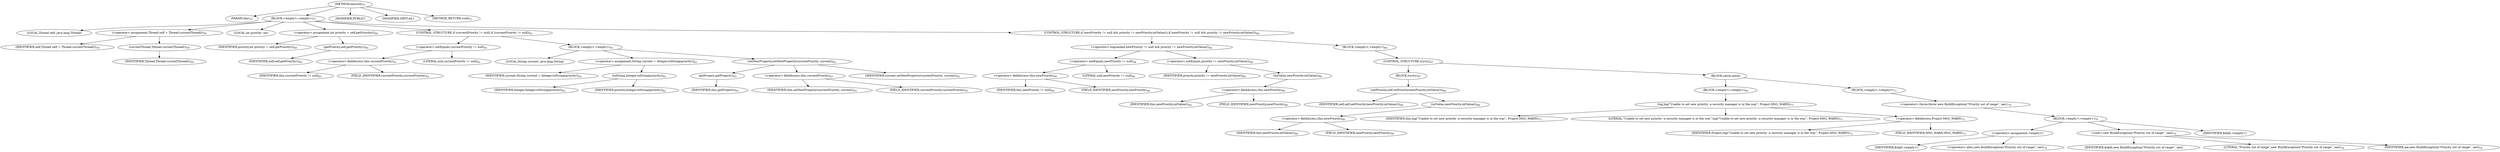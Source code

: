 digraph "execute" {  
"20" [label = <(METHOD,execute)<SUB>57</SUB>> ]
"4" [label = <(PARAM,this)<SUB>57</SUB>> ]
"21" [label = <(BLOCK,&lt;empty&gt;,&lt;empty&gt;)<SUB>57</SUB>> ]
"22" [label = <(LOCAL,Thread self: java.lang.Thread)> ]
"23" [label = <(&lt;operator&gt;.assignment,Thread self = Thread.currentThread())<SUB>59</SUB>> ]
"24" [label = <(IDENTIFIER,self,Thread self = Thread.currentThread())<SUB>59</SUB>> ]
"25" [label = <(currentThread,Thread.currentThread())<SUB>59</SUB>> ]
"26" [label = <(IDENTIFIER,Thread,Thread.currentThread())<SUB>59</SUB>> ]
"27" [label = <(LOCAL,int priority: int)> ]
"28" [label = <(&lt;operator&gt;.assignment,int priority = self.getPriority())<SUB>60</SUB>> ]
"29" [label = <(IDENTIFIER,priority,int priority = self.getPriority())<SUB>60</SUB>> ]
"30" [label = <(getPriority,self.getPriority())<SUB>60</SUB>> ]
"31" [label = <(IDENTIFIER,self,self.getPriority())<SUB>60</SUB>> ]
"32" [label = <(CONTROL_STRUCTURE,if (currentPriority != null),if (currentPriority != null))<SUB>61</SUB>> ]
"33" [label = <(&lt;operator&gt;.notEquals,currentPriority != null)<SUB>61</SUB>> ]
"34" [label = <(&lt;operator&gt;.fieldAccess,this.currentPriority)<SUB>61</SUB>> ]
"35" [label = <(IDENTIFIER,this,currentPriority != null)<SUB>61</SUB>> ]
"36" [label = <(FIELD_IDENTIFIER,currentPriority,currentPriority)<SUB>61</SUB>> ]
"37" [label = <(LITERAL,null,currentPriority != null)<SUB>61</SUB>> ]
"38" [label = <(BLOCK,&lt;empty&gt;,&lt;empty&gt;)<SUB>61</SUB>> ]
"39" [label = <(LOCAL,String current: java.lang.String)> ]
"40" [label = <(&lt;operator&gt;.assignment,String current = Integer.toString(priority))<SUB>62</SUB>> ]
"41" [label = <(IDENTIFIER,current,String current = Integer.toString(priority))<SUB>62</SUB>> ]
"42" [label = <(toString,Integer.toString(priority))<SUB>62</SUB>> ]
"43" [label = <(IDENTIFIER,Integer,Integer.toString(priority))<SUB>62</SUB>> ]
"44" [label = <(IDENTIFIER,priority,Integer.toString(priority))<SUB>62</SUB>> ]
"45" [label = <(setNewProperty,setNewProperty(currentPriority, current))<SUB>63</SUB>> ]
"46" [label = <(getProject,getProject())<SUB>63</SUB>> ]
"3" [label = <(IDENTIFIER,this,getProject())<SUB>63</SUB>> ]
"47" [label = <(&lt;operator&gt;.fieldAccess,this.currentPriority)<SUB>63</SUB>> ]
"48" [label = <(IDENTIFIER,this,setNewProperty(currentPriority, current))<SUB>63</SUB>> ]
"49" [label = <(FIELD_IDENTIFIER,currentPriority,currentPriority)<SUB>63</SUB>> ]
"50" [label = <(IDENTIFIER,current,setNewProperty(currentPriority, current))<SUB>63</SUB>> ]
"51" [label = <(CONTROL_STRUCTURE,if (newPriority != null &amp;&amp; priority != newPriority.intValue()),if (newPriority != null &amp;&amp; priority != newPriority.intValue()))<SUB>66</SUB>> ]
"52" [label = <(&lt;operator&gt;.logicalAnd,newPriority != null &amp;&amp; priority != newPriority.intValue())<SUB>66</SUB>> ]
"53" [label = <(&lt;operator&gt;.notEquals,newPriority != null)<SUB>66</SUB>> ]
"54" [label = <(&lt;operator&gt;.fieldAccess,this.newPriority)<SUB>66</SUB>> ]
"55" [label = <(IDENTIFIER,this,newPriority != null)<SUB>66</SUB>> ]
"56" [label = <(FIELD_IDENTIFIER,newPriority,newPriority)<SUB>66</SUB>> ]
"57" [label = <(LITERAL,null,newPriority != null)<SUB>66</SUB>> ]
"58" [label = <(&lt;operator&gt;.notEquals,priority != newPriority.intValue())<SUB>66</SUB>> ]
"59" [label = <(IDENTIFIER,priority,priority != newPriority.intValue())<SUB>66</SUB>> ]
"60" [label = <(intValue,newPriority.intValue())<SUB>66</SUB>> ]
"61" [label = <(&lt;operator&gt;.fieldAccess,this.newPriority)<SUB>66</SUB>> ]
"62" [label = <(IDENTIFIER,this,newPriority.intValue())<SUB>66</SUB>> ]
"63" [label = <(FIELD_IDENTIFIER,newPriority,newPriority)<SUB>66</SUB>> ]
"64" [label = <(BLOCK,&lt;empty&gt;,&lt;empty&gt;)<SUB>66</SUB>> ]
"65" [label = <(CONTROL_STRUCTURE,try,try)<SUB>67</SUB>> ]
"66" [label = <(BLOCK,try,try)<SUB>67</SUB>> ]
"67" [label = <(setPriority,self.setPriority(newPriority.intValue()))<SUB>68</SUB>> ]
"68" [label = <(IDENTIFIER,self,self.setPriority(newPriority.intValue()))<SUB>68</SUB>> ]
"69" [label = <(intValue,newPriority.intValue())<SUB>68</SUB>> ]
"70" [label = <(&lt;operator&gt;.fieldAccess,this.newPriority)<SUB>68</SUB>> ]
"71" [label = <(IDENTIFIER,this,newPriority.intValue())<SUB>68</SUB>> ]
"72" [label = <(FIELD_IDENTIFIER,newPriority,newPriority)<SUB>68</SUB>> ]
"73" [label = <(BLOCK,catch,catch)> ]
"74" [label = <(BLOCK,&lt;empty&gt;,&lt;empty&gt;)<SUB>69</SUB>> ]
"75" [label = <(log,log(&quot;Unable to set new priority -a security manager is in the way&quot;, Project.MSG_WARN))<SUB>71</SUB>> ]
"5" [label = <(IDENTIFIER,this,log(&quot;Unable to set new priority -a security manager is in the way&quot;, Project.MSG_WARN))<SUB>71</SUB>> ]
"76" [label = <(LITERAL,&quot;Unable to set new priority -a security manager is in the way&quot;,log(&quot;Unable to set new priority -a security manager is in the way&quot;, Project.MSG_WARN))<SUB>71</SUB>> ]
"77" [label = <(&lt;operator&gt;.fieldAccess,Project.MSG_WARN)<SUB>72</SUB>> ]
"78" [label = <(IDENTIFIER,Project,log(&quot;Unable to set new priority -a security manager is in the way&quot;, Project.MSG_WARN))<SUB>72</SUB>> ]
"79" [label = <(FIELD_IDENTIFIER,MSG_WARN,MSG_WARN)<SUB>72</SUB>> ]
"80" [label = <(BLOCK,&lt;empty&gt;,&lt;empty&gt;)<SUB>73</SUB>> ]
"81" [label = <(&lt;operator&gt;.throw,throw new BuildException(&quot;Priority out of range&quot;, iae);)<SUB>74</SUB>> ]
"82" [label = <(BLOCK,&lt;empty&gt;,&lt;empty&gt;)<SUB>74</SUB>> ]
"83" [label = <(&lt;operator&gt;.assignment,&lt;empty&gt;)> ]
"84" [label = <(IDENTIFIER,$obj0,&lt;empty&gt;)> ]
"85" [label = <(&lt;operator&gt;.alloc,new BuildException(&quot;Priority out of range&quot;, iae))<SUB>74</SUB>> ]
"86" [label = <(&lt;init&gt;,new BuildException(&quot;Priority out of range&quot;, iae))<SUB>74</SUB>> ]
"87" [label = <(IDENTIFIER,$obj0,new BuildException(&quot;Priority out of range&quot;, iae))> ]
"88" [label = <(LITERAL,&quot;Priority out of range&quot;,new BuildException(&quot;Priority out of range&quot;, iae))<SUB>74</SUB>> ]
"89" [label = <(IDENTIFIER,iae,new BuildException(&quot;Priority out of range&quot;, iae))<SUB>74</SUB>> ]
"90" [label = <(IDENTIFIER,$obj0,&lt;empty&gt;)> ]
"91" [label = <(MODIFIER,PUBLIC)> ]
"92" [label = <(MODIFIER,VIRTUAL)> ]
"93" [label = <(METHOD_RETURN,void)<SUB>57</SUB>> ]
  "20" -> "4" 
  "20" -> "21" 
  "20" -> "91" 
  "20" -> "92" 
  "20" -> "93" 
  "21" -> "22" 
  "21" -> "23" 
  "21" -> "27" 
  "21" -> "28" 
  "21" -> "32" 
  "21" -> "51" 
  "23" -> "24" 
  "23" -> "25" 
  "25" -> "26" 
  "28" -> "29" 
  "28" -> "30" 
  "30" -> "31" 
  "32" -> "33" 
  "32" -> "38" 
  "33" -> "34" 
  "33" -> "37" 
  "34" -> "35" 
  "34" -> "36" 
  "38" -> "39" 
  "38" -> "40" 
  "38" -> "45" 
  "40" -> "41" 
  "40" -> "42" 
  "42" -> "43" 
  "42" -> "44" 
  "45" -> "46" 
  "45" -> "47" 
  "45" -> "50" 
  "46" -> "3" 
  "47" -> "48" 
  "47" -> "49" 
  "51" -> "52" 
  "51" -> "64" 
  "52" -> "53" 
  "52" -> "58" 
  "53" -> "54" 
  "53" -> "57" 
  "54" -> "55" 
  "54" -> "56" 
  "58" -> "59" 
  "58" -> "60" 
  "60" -> "61" 
  "61" -> "62" 
  "61" -> "63" 
  "64" -> "65" 
  "65" -> "66" 
  "65" -> "73" 
  "66" -> "67" 
  "67" -> "68" 
  "67" -> "69" 
  "69" -> "70" 
  "70" -> "71" 
  "70" -> "72" 
  "73" -> "74" 
  "73" -> "80" 
  "74" -> "75" 
  "75" -> "5" 
  "75" -> "76" 
  "75" -> "77" 
  "77" -> "78" 
  "77" -> "79" 
  "80" -> "81" 
  "81" -> "82" 
  "82" -> "83" 
  "82" -> "86" 
  "82" -> "90" 
  "83" -> "84" 
  "83" -> "85" 
  "86" -> "87" 
  "86" -> "88" 
  "86" -> "89" 
}
